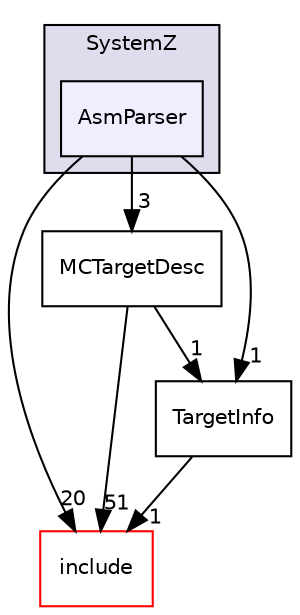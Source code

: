 digraph "lib/Target/SystemZ/AsmParser" {
  bgcolor=transparent;
  compound=true
  node [ fontsize="10", fontname="Helvetica"];
  edge [ labelfontsize="10", labelfontname="Helvetica"];
  subgraph clusterdir_243ce763aa699d4ab757f403b35b464a {
    graph [ bgcolor="#ddddee", pencolor="black", label="SystemZ" fontname="Helvetica", fontsize="10", URL="dir_243ce763aa699d4ab757f403b35b464a.html"]
  dir_681fb291935462f9fd9cc0d519b3970e [shape=box, label="AsmParser", style="filled", fillcolor="#eeeeff", pencolor="black", URL="dir_681fb291935462f9fd9cc0d519b3970e.html"];
  }
  dir_d44c64559bbebec7f509842c48db8b23 [shape=box label="include" color="red" URL="dir_d44c64559bbebec7f509842c48db8b23.html"];
  dir_a44a13930a51de46d498ddb224934b5b [shape=box label="MCTargetDesc" URL="dir_a44a13930a51de46d498ddb224934b5b.html"];
  dir_2c587dc2b9bacaa496453d174acf092f [shape=box label="TargetInfo" URL="dir_2c587dc2b9bacaa496453d174acf092f.html"];
  dir_681fb291935462f9fd9cc0d519b3970e->dir_d44c64559bbebec7f509842c48db8b23 [headlabel="20", labeldistance=1.5 headhref="dir_000191_000001.html"];
  dir_681fb291935462f9fd9cc0d519b3970e->dir_a44a13930a51de46d498ddb224934b5b [headlabel="3", labeldistance=1.5 headhref="dir_000191_000193.html"];
  dir_681fb291935462f9fd9cc0d519b3970e->dir_2c587dc2b9bacaa496453d174acf092f [headlabel="1", labeldistance=1.5 headhref="dir_000191_000194.html"];
  dir_a44a13930a51de46d498ddb224934b5b->dir_d44c64559bbebec7f509842c48db8b23 [headlabel="51", labeldistance=1.5 headhref="dir_000193_000001.html"];
  dir_a44a13930a51de46d498ddb224934b5b->dir_2c587dc2b9bacaa496453d174acf092f [headlabel="1", labeldistance=1.5 headhref="dir_000193_000194.html"];
  dir_2c587dc2b9bacaa496453d174acf092f->dir_d44c64559bbebec7f509842c48db8b23 [headlabel="1", labeldistance=1.5 headhref="dir_000194_000001.html"];
}
